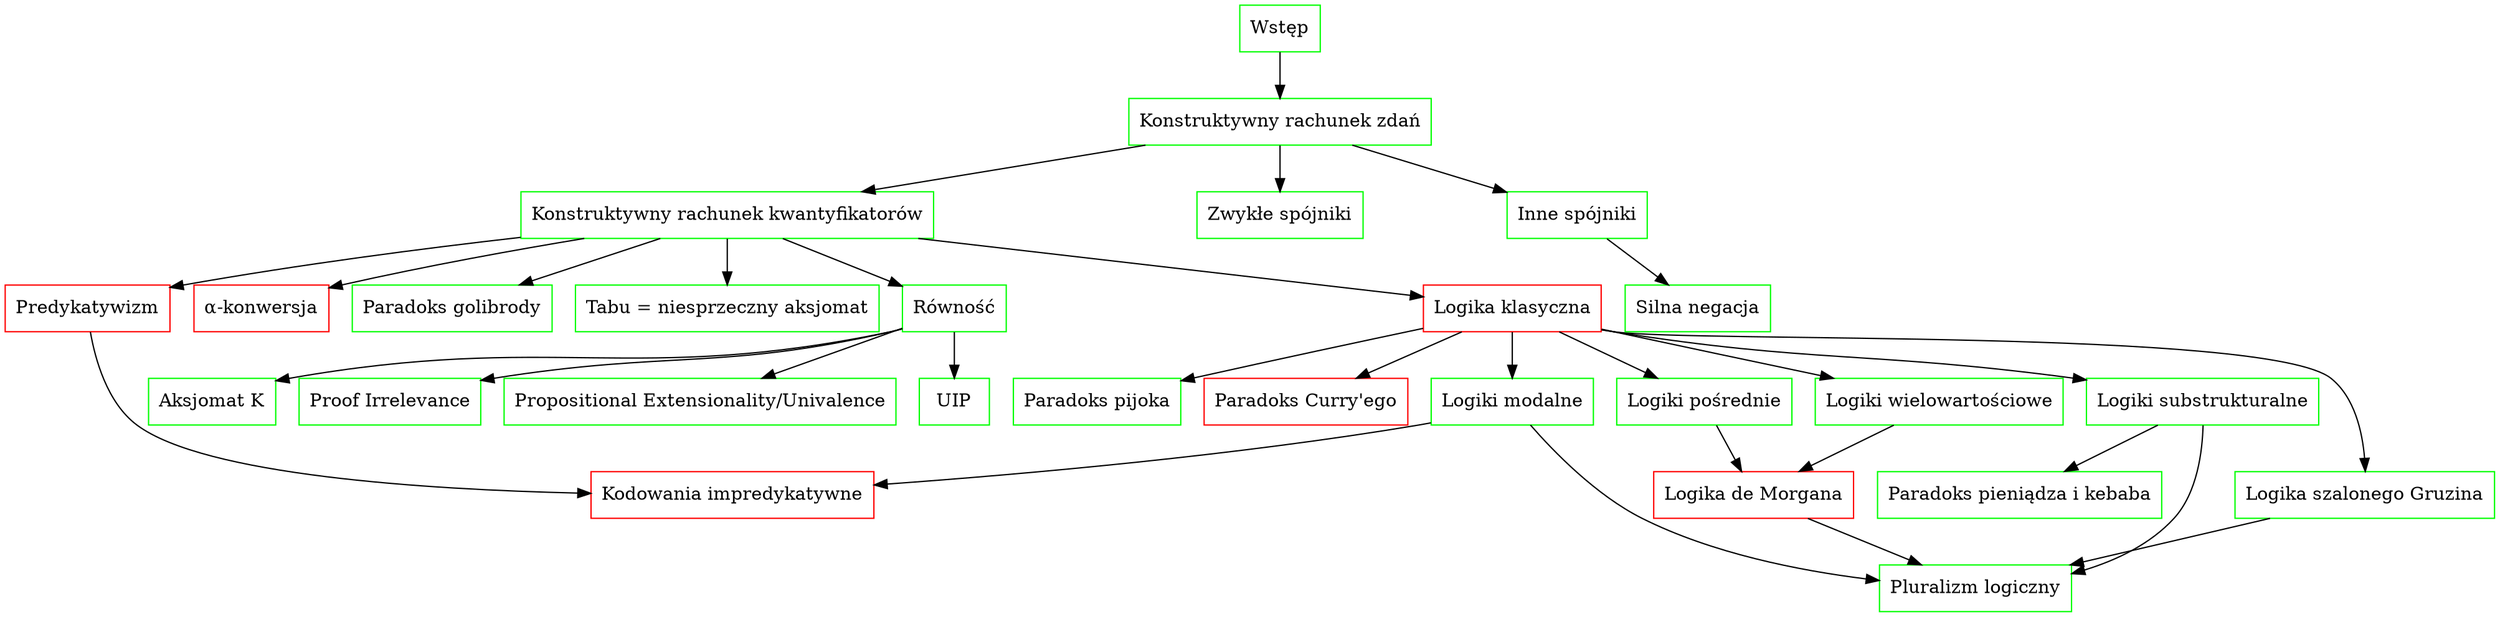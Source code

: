 digraph
{
  node          [shape=rectangle, color=green]

  A             [label = "Wstęp"]

  KRZ           [label = "Konstruktywny rachunek zdań"]
  KRK           [label = "Konstruktywny rachunek kwantyfikatorów"]

  LK            [label = "Logika klasyczna", color = red]
  LdM           [label = "Logika de Morgana", color = red]

  LModalne      [label = "Logiki modalne"]
  LPośrednie    [label = "Logiki pośrednie"]
  LSub          [label = "Logiki substrukturalne"]
  LMV           [label = "Logiki wielowartościowe"]
  CoL           [label = "Logika szalonego Gruzina"]
  
  Pred          [label = "Predykatywizm", color = red]
  Impred        [label = "Kodowania impredykatywne", color = red]
  α             [label = "α-konwersja", color = red]
  
  Pijok         [label = "Paradoks pijoka"]
  Curry         [label = "Paradoks Curry'ego", color = red]
  Golibroda     [label = "Paradoks golibrody"]
  Kebab         [label = "Paradoks pieniądza i kebaba"]

  Tabu          [label = "Tabu = niesprzeczny aksjomat"]

  Pluralizm     [label = "Pluralizm logiczny"]

  A             -> KRZ

  KRZ           -> KRK, "Zwykłe spójniki", "Inne spójniki"
  "Inne spójniki" -> "Silna negacja"
  KRK           -> LK, Tabu, Golibroda, Pred, α, Równość

  LK            -> {LModalne, LPośrednie, LSub, LMV, CoL, Pijok, Curry}
  LPośrednie    -> LdM
  LMV           -> LdM

  LdM           -> Pluralizm
  LSub          -> Pluralizm, Kebab
  LModalne      -> Pluralizm, Impred
  CoL           -> Pluralizm

  Pred          -> Impred

  Równość       -> UIP, "Aksjomat K", "Proof Irrelevance", "Propositional Extensionality/Univalence"

}

